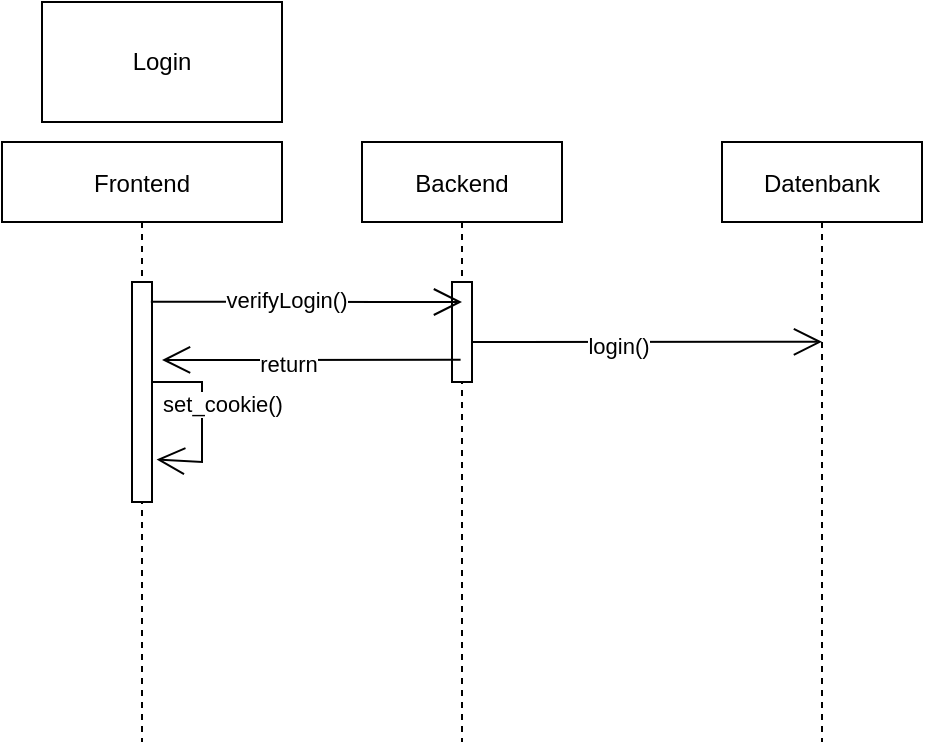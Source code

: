 <mxfile version="20.0.1" type="device"><diagram id="kgpKYQtTHZ0yAKxKKP6v" name="Page-1"><mxGraphModel dx="813" dy="435" grid="1" gridSize="10" guides="1" tooltips="1" connect="1" arrows="1" fold="1" page="1" pageScale="1" pageWidth="850" pageHeight="1100" math="0" shadow="0"><root><mxCell id="0"/><mxCell id="1" parent="0"/><mxCell id="3nuBFxr9cyL0pnOWT2aG-1" value="Frontend" style="shape=umlLifeline;perimeter=lifelinePerimeter;container=1;collapsible=0;recursiveResize=0;rounded=0;shadow=0;strokeWidth=1;" parent="1" vertex="1"><mxGeometry x="120" y="80" width="140" height="300" as="geometry"/></mxCell><mxCell id="we5EYlSshRGWdUSN9WOb-10" value="" style="endArrow=open;endFill=1;endSize=12;html=1;rounded=0;exitX=0.5;exitY=0.263;exitDx=0;exitDy=0;exitPerimeter=0;entryX=1.229;entryY=0.467;entryDx=0;entryDy=0;entryPerimeter=0;align=center;" edge="1" parent="3nuBFxr9cyL0pnOWT2aG-1"><mxGeometry width="160" relative="1" as="geometry"><mxPoint x="70" y="119.97" as="sourcePoint"/><mxPoint x="77.29" y="158.73" as="targetPoint"/><Array as="points"><mxPoint x="100" y="120"/><mxPoint x="100" y="160"/></Array></mxGeometry></mxCell><mxCell id="we5EYlSshRGWdUSN9WOb-12" value="set_cookie()" style="edgeLabel;html=1;align=center;verticalAlign=middle;resizable=0;points=[];" vertex="1" connectable="0" parent="we5EYlSshRGWdUSN9WOb-10"><mxGeometry x="-0.122" y="-2" relative="1" as="geometry"><mxPoint x="12" as="offset"/></mxGeometry></mxCell><mxCell id="we5EYlSshRGWdUSN9WOb-14" value="" style="html=1;points=[];perimeter=orthogonalPerimeter;" vertex="1" parent="3nuBFxr9cyL0pnOWT2aG-1"><mxGeometry x="65" y="70" width="10" height="110" as="geometry"/></mxCell><mxCell id="3nuBFxr9cyL0pnOWT2aG-5" value="Backend" style="shape=umlLifeline;perimeter=lifelinePerimeter;container=1;collapsible=0;recursiveResize=0;rounded=0;shadow=0;strokeWidth=1;" parent="1" vertex="1"><mxGeometry x="300" y="80" width="100" height="300" as="geometry"/></mxCell><mxCell id="we5EYlSshRGWdUSN9WOb-5" value="" style="endArrow=open;endFill=1;endSize=12;html=1;rounded=0;entryX=0.5;entryY=0.333;entryDx=0;entryDy=0;entryPerimeter=0;" edge="1" parent="3nuBFxr9cyL0pnOWT2aG-5" target="we5EYlSshRGWdUSN9WOb-1"><mxGeometry width="160" relative="1" as="geometry"><mxPoint x="50" y="100" as="sourcePoint"/><mxPoint x="210" y="100" as="targetPoint"/></mxGeometry></mxCell><mxCell id="we5EYlSshRGWdUSN9WOb-7" value="login()" style="edgeLabel;html=1;align=center;verticalAlign=middle;resizable=0;points=[];" vertex="1" connectable="0" parent="we5EYlSshRGWdUSN9WOb-5"><mxGeometry x="-0.132" y="-2" relative="1" as="geometry"><mxPoint as="offset"/></mxGeometry></mxCell><mxCell id="we5EYlSshRGWdUSN9WOb-13" value="" style="html=1;points=[];perimeter=orthogonalPerimeter;" vertex="1" parent="3nuBFxr9cyL0pnOWT2aG-5"><mxGeometry x="45" y="70" width="10" height="50" as="geometry"/></mxCell><mxCell id="we5EYlSshRGWdUSN9WOb-1" value="Datenbank" style="shape=umlLifeline;perimeter=lifelinePerimeter;container=1;collapsible=0;recursiveResize=0;rounded=0;shadow=0;strokeWidth=1;" vertex="1" parent="1"><mxGeometry x="480" y="80" width="100" height="300" as="geometry"/></mxCell><mxCell id="we5EYlSshRGWdUSN9WOb-4" value="" style="endArrow=open;endFill=1;endSize=12;html=1;rounded=0;exitX=0.943;exitY=0.052;exitDx=0;exitDy=0;exitPerimeter=0;" edge="1" parent="1"><mxGeometry width="160" relative="1" as="geometry"><mxPoint x="194.43" y="159.88" as="sourcePoint"/><mxPoint x="350" y="160" as="targetPoint"/><Array as="points"><mxPoint x="310" y="160"/></Array></mxGeometry></mxCell><mxCell id="we5EYlSshRGWdUSN9WOb-6" value="verifyLogin()" style="edgeLabel;html=1;align=center;verticalAlign=middle;resizable=0;points=[];" vertex="1" connectable="0" parent="we5EYlSshRGWdUSN9WOb-4"><mxGeometry x="-0.134" y="1" relative="1" as="geometry"><mxPoint as="offset"/></mxGeometry></mxCell><mxCell id="we5EYlSshRGWdUSN9WOb-8" value="" style="endArrow=open;endFill=1;endSize=12;html=1;rounded=0;exitX=0.493;exitY=0.363;exitDx=0;exitDy=0;exitPerimeter=0;" edge="1" parent="1" source="3nuBFxr9cyL0pnOWT2aG-5"><mxGeometry width="160" relative="1" as="geometry"><mxPoint x="340" y="190" as="sourcePoint"/><mxPoint x="200" y="189" as="targetPoint"/></mxGeometry></mxCell><mxCell id="we5EYlSshRGWdUSN9WOb-9" value="return" style="edgeLabel;html=1;align=center;verticalAlign=middle;resizable=0;points=[];" vertex="1" connectable="0" parent="we5EYlSshRGWdUSN9WOb-8"><mxGeometry x="0.166" y="2" relative="1" as="geometry"><mxPoint as="offset"/></mxGeometry></mxCell><mxCell id="we5EYlSshRGWdUSN9WOb-15" value="Login" style="rounded=0;whiteSpace=wrap;html=1;" vertex="1" parent="1"><mxGeometry x="140" y="10" width="120" height="60" as="geometry"/></mxCell></root></mxGraphModel></diagram></mxfile>